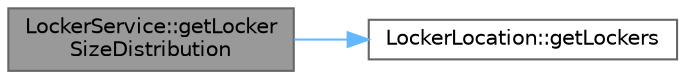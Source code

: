 digraph "LockerService::getLockerSizeDistribution"
{
 // INTERACTIVE_SVG=YES
 // LATEX_PDF_SIZE
  bgcolor="transparent";
  edge [fontname=Helvetica,fontsize=10,labelfontname=Helvetica,labelfontsize=10];
  node [fontname=Helvetica,fontsize=10,shape=box,height=0.2,width=0.4];
  rankdir="LR";
  Node1 [label="LockerService::getLocker\lSizeDistribution",height=0.2,width=0.4,color="gray40", fillcolor="grey60", style="filled", fontcolor="black",tooltip=" "];
  Node1 -> Node2 [color="steelblue1",style="solid"];
  Node2 [label="LockerLocation::getLockers",height=0.2,width=0.4,color="grey40", fillcolor="white", style="filled",URL="$classLockerLocation.html#ab9a5d1b598a651c9dd881b095ec3ee3b",tooltip=" "];
}
